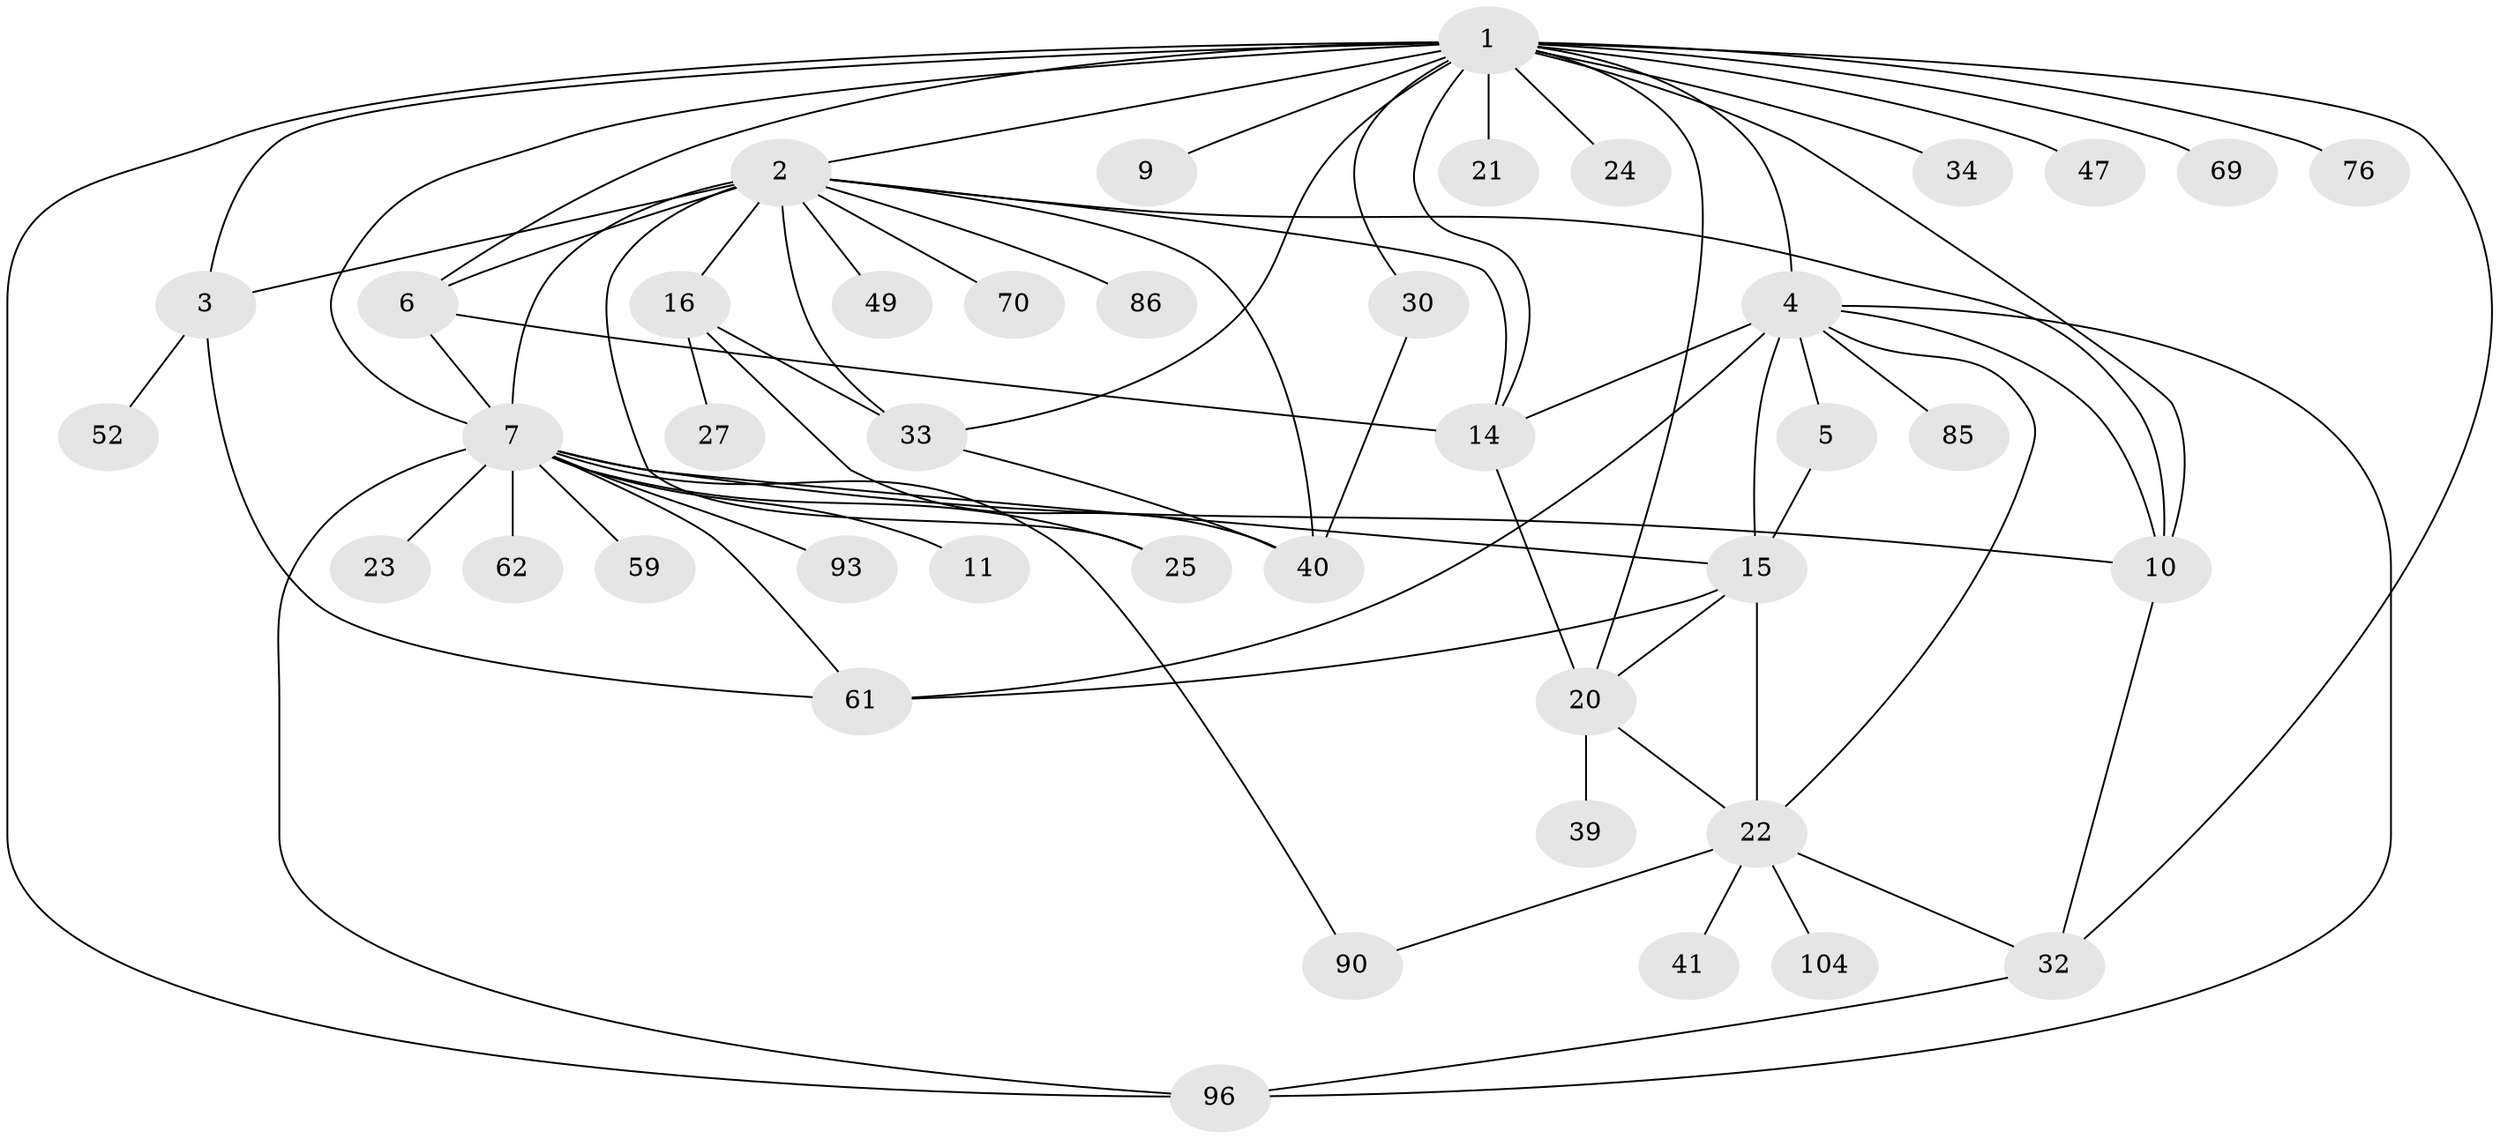 // original degree distribution, {23: 0.009433962264150943, 20: 0.009433962264150943, 4: 0.04716981132075472, 10: 0.009433962264150943, 2: 0.16037735849056603, 5: 0.018867924528301886, 18: 0.009433962264150943, 1: 0.5283018867924528, 13: 0.009433962264150943, 7: 0.04716981132075472, 3: 0.12264150943396226, 6: 0.018867924528301886, 8: 0.009433962264150943}
// Generated by graph-tools (version 1.1) at 2025/17/03/04/25 18:17:58]
// undirected, 42 vertices, 72 edges
graph export_dot {
graph [start="1"]
  node [color=gray90,style=filled];
  1;
  2 [super="+13+28"];
  3;
  4 [super="+35"];
  5;
  6 [super="+84"];
  7 [super="+12+51+8+17+71"];
  9;
  10 [super="+48+26+68+78+103+19+29+18+55"];
  11 [super="+38"];
  14 [super="+75+60+45+36"];
  15 [super="+42"];
  16 [super="+65"];
  20 [super="+31"];
  21;
  22 [super="+67+37"];
  23;
  24;
  25 [super="+82"];
  27;
  30 [super="+57"];
  32 [super="+105+46"];
  33 [super="+81+43"];
  34;
  39;
  40 [super="+95"];
  41;
  47;
  49;
  52;
  59;
  61 [super="+74"];
  62;
  69;
  70;
  76;
  85;
  86;
  90;
  93;
  96 [super="+97"];
  104;
  1 -- 2;
  1 -- 3;
  1 -- 4 [weight=2];
  1 -- 6;
  1 -- 7;
  1 -- 9;
  1 -- 14 [weight=2];
  1 -- 20 [weight=2];
  1 -- 21;
  1 -- 24;
  1 -- 30;
  1 -- 32;
  1 -- 34;
  1 -- 47;
  1 -- 69;
  1 -- 76;
  1 -- 96;
  1 -- 33 [weight=2];
  1 -- 10;
  2 -- 3;
  2 -- 6;
  2 -- 10 [weight=2];
  2 -- 14;
  2 -- 16;
  2 -- 25;
  2 -- 33 [weight=3];
  2 -- 49;
  2 -- 70;
  2 -- 86;
  2 -- 7 [weight=2];
  2 -- 40;
  3 -- 52;
  3 -- 61;
  4 -- 5;
  4 -- 14 [weight=2];
  4 -- 22;
  4 -- 85;
  4 -- 96;
  4 -- 61;
  4 -- 15;
  4 -- 10;
  5 -- 15;
  6 -- 7;
  6 -- 14;
  7 -- 10 [weight=3];
  7 -- 23;
  7 -- 25;
  7 -- 61;
  7 -- 62;
  7 -- 90;
  7 -- 93;
  7 -- 96;
  7 -- 15 [weight=2];
  7 -- 59;
  7 -- 11;
  10 -- 32;
  14 -- 20;
  15 -- 22;
  15 -- 20;
  15 -- 61;
  16 -- 27;
  16 -- 40;
  16 -- 33;
  20 -- 22;
  20 -- 39;
  22 -- 32;
  22 -- 104;
  22 -- 41;
  22 -- 90;
  30 -- 40;
  32 -- 96;
  33 -- 40;
}
